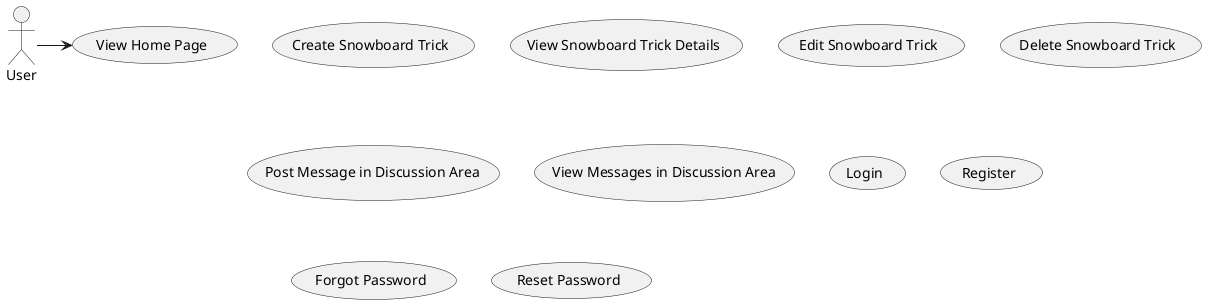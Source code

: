 @startuml usecase

actor User


usecase "View Home Page" as UC1
usecase "Create Snowboard Trick" as UC2
usecase "View Snowboard Trick Details" as UC3
usecase "Edit Snowboard Trick" as UC4
usecase "Delete Snowboard Trick" as UC5
usecase "Post Message in Discussion Area" as UC6
usecase "View Messages in Discussion Area" as UC7
usecase "Login" as UC8
usecase "Register" as UC9
usecase "Forgot Password" as UC10
usecase "Reset Password" as UC11

User -> UC1



@enduml
